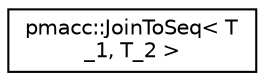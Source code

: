 digraph "Graphical Class Hierarchy"
{
 // LATEX_PDF_SIZE
  edge [fontname="Helvetica",fontsize="10",labelfontname="Helvetica",labelfontsize="10"];
  node [fontname="Helvetica",fontsize="10",shape=record];
  rankdir="LR";
  Node0 [label="pmacc::JoinToSeq\< T\l_1, T_2 \>",height=0.2,width=0.4,color="black", fillcolor="white", style="filled",URL="$structpmacc_1_1_join_to_seq.html",tooltip="Join both input types to one boost mpl sequence."];
}
